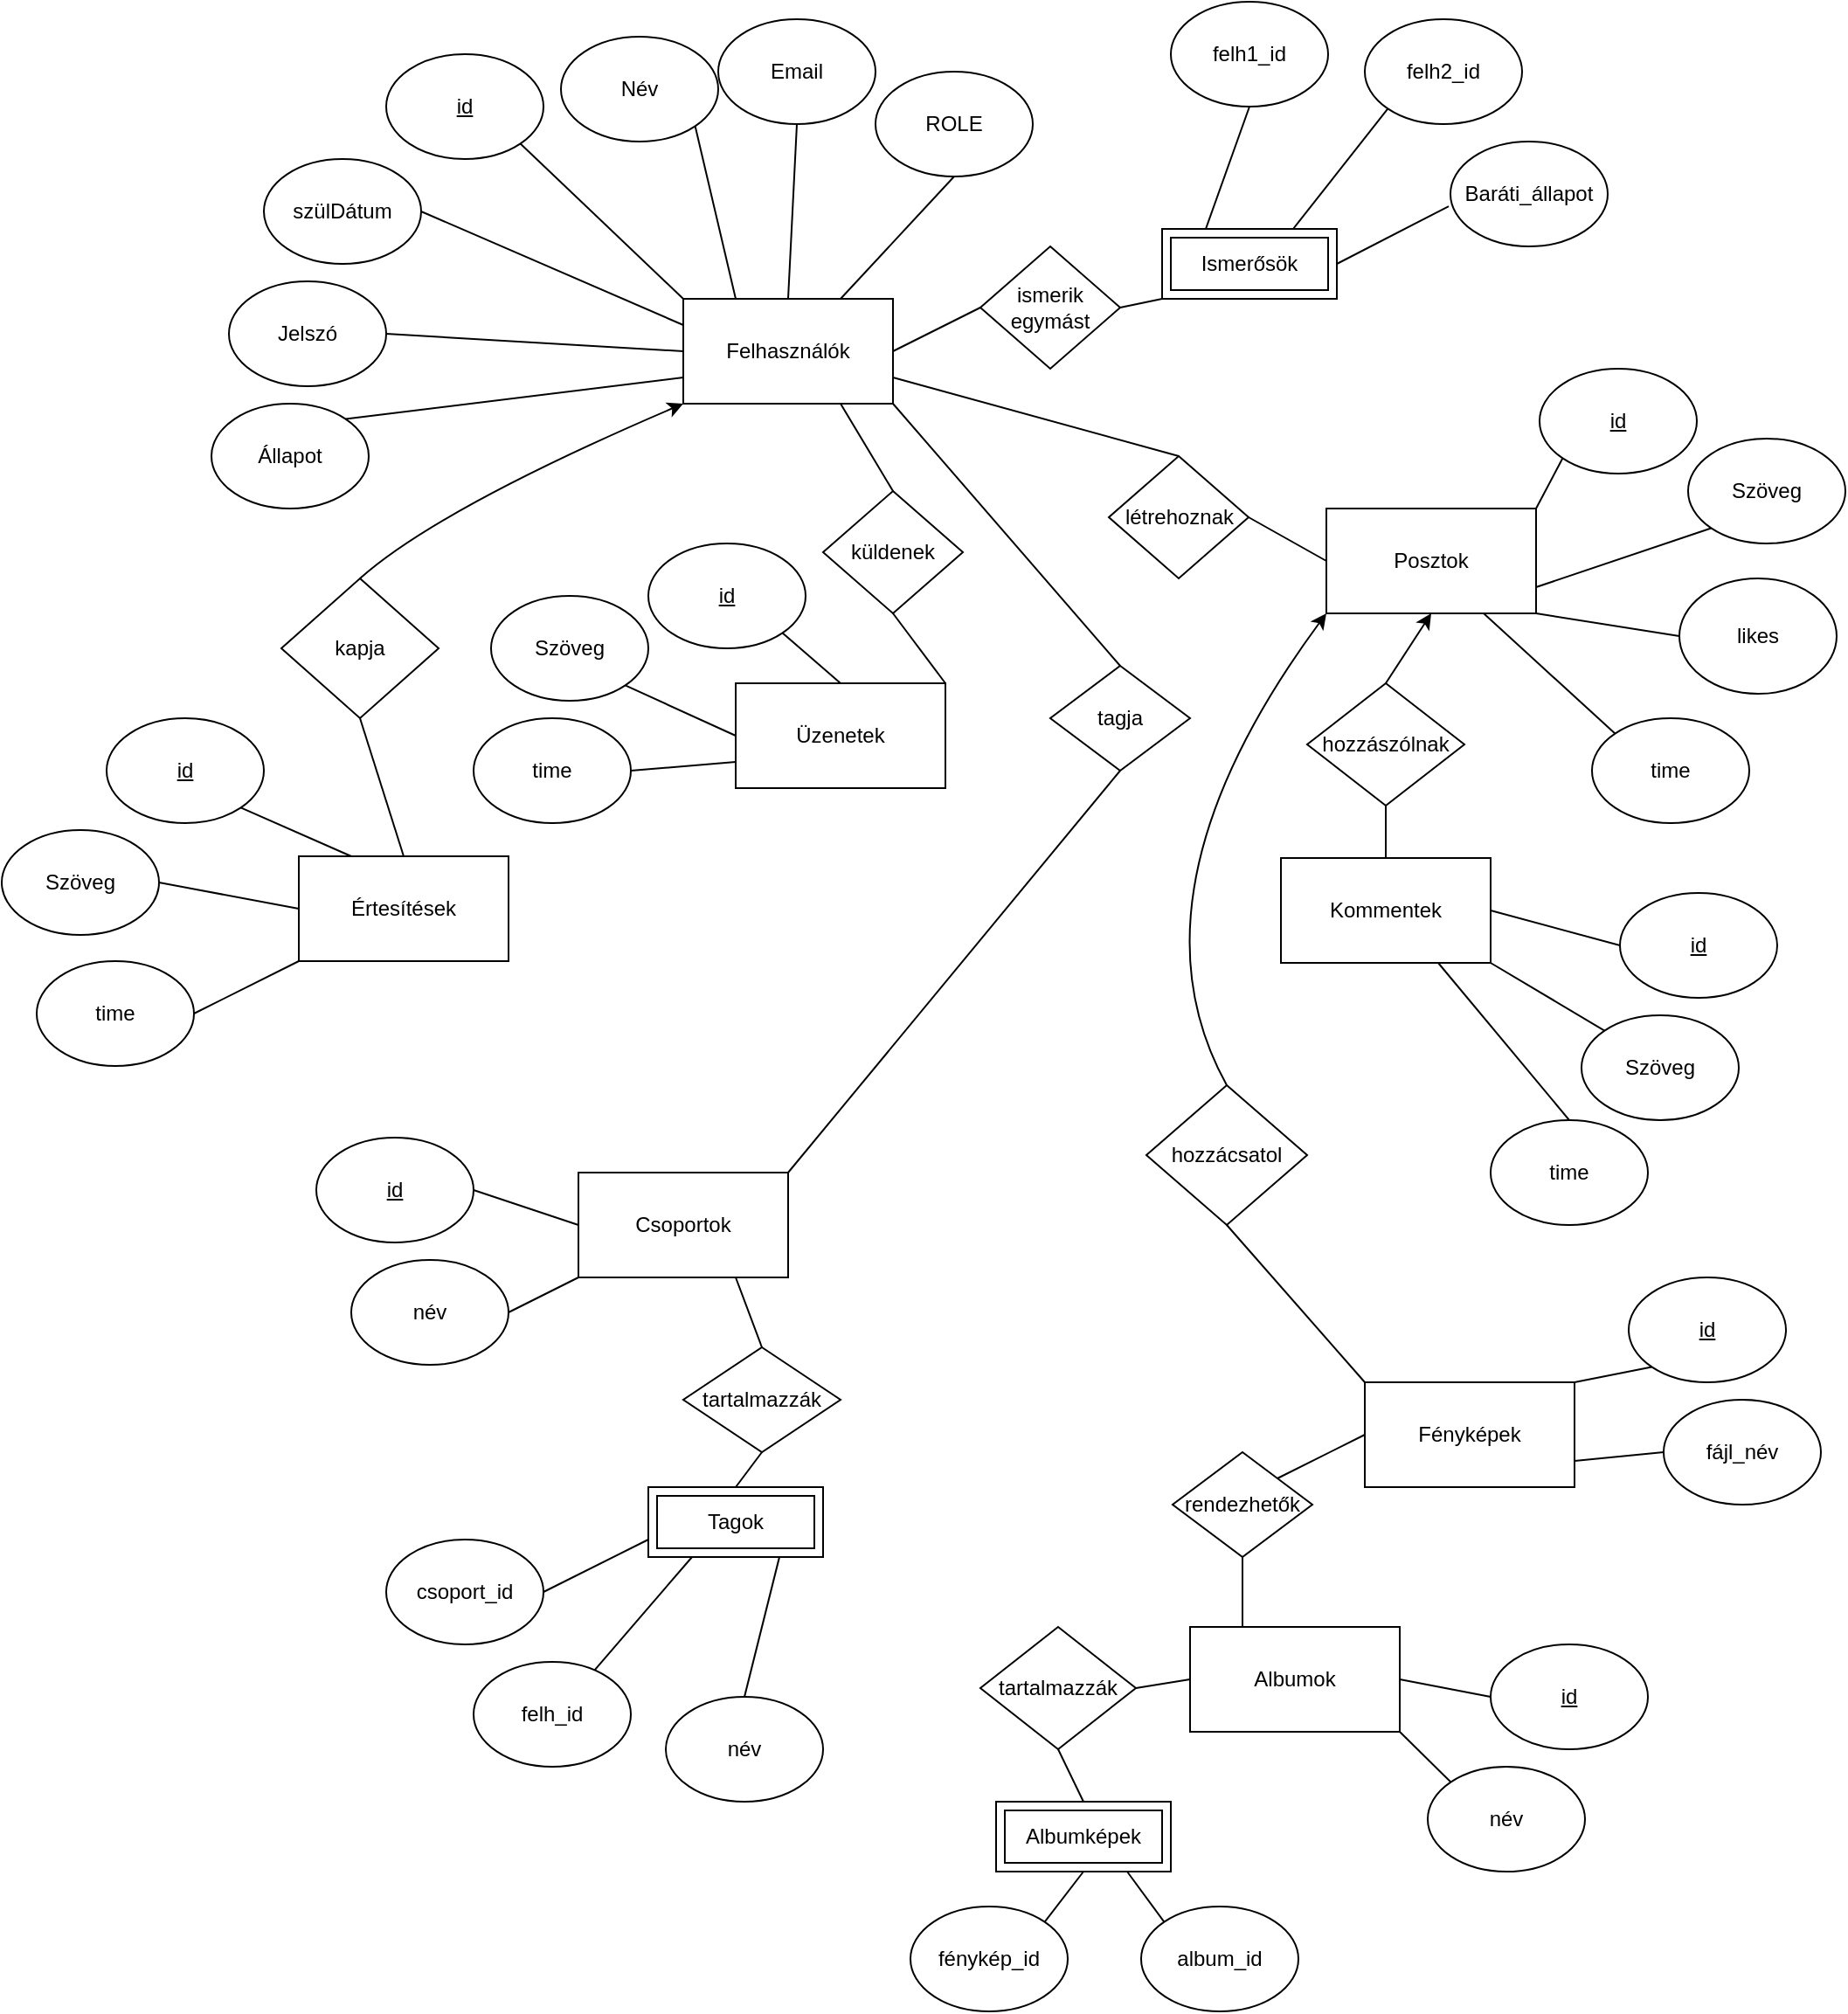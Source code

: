 <mxfile version="23.1.5" type="device">
  <diagram name="1 oldal" id="piJF8_BZ4FbkOGlX9JzV">
    <mxGraphModel dx="1717" dy="1044" grid="1" gridSize="10" guides="1" tooltips="1" connect="1" arrows="1" fold="1" page="1" pageScale="1" pageWidth="827" pageHeight="1169" math="0" shadow="0">
      <root>
        <mxCell id="0" />
        <mxCell id="1" parent="0" />
        <mxCell id="DoYMIIwpCdfCXVVVg08J-11" value="Felhasználók" style="rounded=0;whiteSpace=wrap;html=1;" parent="1" vertex="1">
          <mxGeometry x="90" y="180" width="120" height="60" as="geometry" />
        </mxCell>
        <mxCell id="DoYMIIwpCdfCXVVVg08J-12" value="Kommentek" style="rounded=0;whiteSpace=wrap;html=1;" parent="1" vertex="1">
          <mxGeometry x="432" y="500" width="120" height="60" as="geometry" />
        </mxCell>
        <mxCell id="DoYMIIwpCdfCXVVVg08J-15" value="Csoportok" style="rounded=0;whiteSpace=wrap;html=1;" parent="1" vertex="1">
          <mxGeometry x="30" y="680" width="120" height="60" as="geometry" />
        </mxCell>
        <mxCell id="DoYMIIwpCdfCXVVVg08J-16" value="Albumok" style="rounded=0;whiteSpace=wrap;html=1;" parent="1" vertex="1">
          <mxGeometry x="380" y="940" width="120" height="60" as="geometry" />
        </mxCell>
        <mxCell id="DoYMIIwpCdfCXVVVg08J-17" value="Üzenetek" style="rounded=0;whiteSpace=wrap;html=1;" parent="1" vertex="1">
          <mxGeometry x="120" y="400" width="120" height="60" as="geometry" />
        </mxCell>
        <mxCell id="DoYMIIwpCdfCXVVVg08J-18" value="Posztok" style="rounded=0;whiteSpace=wrap;html=1;" parent="1" vertex="1">
          <mxGeometry x="458" y="300" width="120" height="60" as="geometry" />
        </mxCell>
        <mxCell id="DoYMIIwpCdfCXVVVg08J-21" value="Fényképek" style="rounded=0;whiteSpace=wrap;html=1;" parent="1" vertex="1">
          <mxGeometry x="480" y="800" width="120" height="60" as="geometry" />
        </mxCell>
        <mxCell id="DoYMIIwpCdfCXVVVg08J-22" value="Értesítések" style="rounded=0;whiteSpace=wrap;html=1;" parent="1" vertex="1">
          <mxGeometry x="-130" y="499" width="120" height="60" as="geometry" />
        </mxCell>
        <mxCell id="xS7nU6-LhGZIR9sWQ-U--1" value="&lt;u&gt;id&lt;/u&gt;" style="ellipse;whiteSpace=wrap;html=1;" parent="1" vertex="1">
          <mxGeometry x="-80" y="40" width="90" height="60" as="geometry" />
        </mxCell>
        <mxCell id="xS7nU6-LhGZIR9sWQ-U--2" value="Név" style="ellipse;whiteSpace=wrap;html=1;" parent="1" vertex="1">
          <mxGeometry x="20" y="30" width="90" height="60" as="geometry" />
        </mxCell>
        <mxCell id="xS7nU6-LhGZIR9sWQ-U--3" value="Email" style="ellipse;whiteSpace=wrap;html=1;" parent="1" vertex="1">
          <mxGeometry x="110" y="20" width="90" height="60" as="geometry" />
        </mxCell>
        <mxCell id="xS7nU6-LhGZIR9sWQ-U--4" value="ROLE" style="ellipse;whiteSpace=wrap;html=1;" parent="1" vertex="1">
          <mxGeometry x="200" y="50" width="90" height="60" as="geometry" />
        </mxCell>
        <mxCell id="xS7nU6-LhGZIR9sWQ-U--5" value="szülDátum" style="ellipse;whiteSpace=wrap;html=1;" parent="1" vertex="1">
          <mxGeometry x="-150" y="100" width="90" height="60" as="geometry" />
        </mxCell>
        <mxCell id="xS7nU6-LhGZIR9sWQ-U--6" value="Állapot" style="ellipse;whiteSpace=wrap;html=1;" parent="1" vertex="1">
          <mxGeometry x="-180" y="240" width="90" height="60" as="geometry" />
        </mxCell>
        <mxCell id="xS7nU6-LhGZIR9sWQ-U--8" value="Jelszó" style="ellipse;whiteSpace=wrap;html=1;" parent="1" vertex="1">
          <mxGeometry x="-170" y="170" width="90" height="60" as="geometry" />
        </mxCell>
        <mxCell id="xS7nU6-LhGZIR9sWQ-U--9" value="" style="endArrow=none;html=1;rounded=0;exitX=1;exitY=0;exitDx=0;exitDy=0;entryX=0;entryY=0.75;entryDx=0;entryDy=0;" parent="1" source="xS7nU6-LhGZIR9sWQ-U--6" target="DoYMIIwpCdfCXVVVg08J-11" edge="1">
          <mxGeometry width="50" height="50" relative="1" as="geometry">
            <mxPoint x="80" y="550" as="sourcePoint" />
            <mxPoint x="130" y="500" as="targetPoint" />
          </mxGeometry>
        </mxCell>
        <mxCell id="xS7nU6-LhGZIR9sWQ-U--10" value="" style="endArrow=none;html=1;rounded=0;exitX=1;exitY=0.5;exitDx=0;exitDy=0;entryX=0;entryY=0.5;entryDx=0;entryDy=0;" parent="1" source="xS7nU6-LhGZIR9sWQ-U--8" target="DoYMIIwpCdfCXVVVg08J-11" edge="1">
          <mxGeometry width="50" height="50" relative="1" as="geometry">
            <mxPoint x="27" y="309" as="sourcePoint" />
            <mxPoint x="100" y="250" as="targetPoint" />
          </mxGeometry>
        </mxCell>
        <mxCell id="xS7nU6-LhGZIR9sWQ-U--11" value="" style="endArrow=none;html=1;rounded=0;exitX=1;exitY=0.5;exitDx=0;exitDy=0;entryX=0;entryY=0.25;entryDx=0;entryDy=0;" parent="1" source="xS7nU6-LhGZIR9sWQ-U--5" target="DoYMIIwpCdfCXVVVg08J-11" edge="1">
          <mxGeometry width="50" height="50" relative="1" as="geometry">
            <mxPoint x="20" y="260" as="sourcePoint" />
            <mxPoint x="100" y="235" as="targetPoint" />
          </mxGeometry>
        </mxCell>
        <mxCell id="xS7nU6-LhGZIR9sWQ-U--12" value="" style="endArrow=none;html=1;rounded=0;exitX=1;exitY=1;exitDx=0;exitDy=0;entryX=0;entryY=0;entryDx=0;entryDy=0;" parent="1" source="xS7nU6-LhGZIR9sWQ-U--1" target="DoYMIIwpCdfCXVVVg08J-11" edge="1">
          <mxGeometry width="50" height="50" relative="1" as="geometry">
            <mxPoint x="40" y="190" as="sourcePoint" />
            <mxPoint x="100" y="205" as="targetPoint" />
          </mxGeometry>
        </mxCell>
        <mxCell id="xS7nU6-LhGZIR9sWQ-U--13" value="" style="endArrow=none;html=1;rounded=0;exitX=1;exitY=1;exitDx=0;exitDy=0;entryX=0.25;entryY=0;entryDx=0;entryDy=0;" parent="1" source="xS7nU6-LhGZIR9sWQ-U--2" target="DoYMIIwpCdfCXVVVg08J-11" edge="1">
          <mxGeometry width="50" height="50" relative="1" as="geometry">
            <mxPoint x="67" y="151" as="sourcePoint" />
            <mxPoint x="100" y="190" as="targetPoint" />
          </mxGeometry>
        </mxCell>
        <mxCell id="xS7nU6-LhGZIR9sWQ-U--14" value="" style="endArrow=none;html=1;rounded=0;exitX=0.5;exitY=1;exitDx=0;exitDy=0;entryX=0.5;entryY=0;entryDx=0;entryDy=0;" parent="1" source="xS7nU6-LhGZIR9sWQ-U--3" target="DoYMIIwpCdfCXVVVg08J-11" edge="1">
          <mxGeometry width="50" height="50" relative="1" as="geometry">
            <mxPoint x="117" y="91" as="sourcePoint" />
            <mxPoint x="130" y="190" as="targetPoint" />
          </mxGeometry>
        </mxCell>
        <mxCell id="xS7nU6-LhGZIR9sWQ-U--15" value="" style="endArrow=none;html=1;rounded=0;exitX=0.5;exitY=1;exitDx=0;exitDy=0;entryX=0.75;entryY=0;entryDx=0;entryDy=0;" parent="1" source="xS7nU6-LhGZIR9sWQ-U--4" target="DoYMIIwpCdfCXVVVg08J-11" edge="1">
          <mxGeometry width="50" height="50" relative="1" as="geometry">
            <mxPoint x="175" y="90" as="sourcePoint" />
            <mxPoint x="160" y="190" as="targetPoint" />
          </mxGeometry>
        </mxCell>
        <mxCell id="xS7nU6-LhGZIR9sWQ-U--17" value="Baráti_állapot" style="ellipse;whiteSpace=wrap;html=1;" parent="1" vertex="1">
          <mxGeometry x="529" y="90" width="90" height="60" as="geometry" />
        </mxCell>
        <mxCell id="xS7nU6-LhGZIR9sWQ-U--18" value="felh2_id" style="ellipse;whiteSpace=wrap;html=1;" parent="1" vertex="1">
          <mxGeometry x="480" y="20" width="90" height="60" as="geometry" />
        </mxCell>
        <mxCell id="xS7nU6-LhGZIR9sWQ-U--19" value="felh1_id" style="ellipse;whiteSpace=wrap;html=1;" parent="1" vertex="1">
          <mxGeometry x="369" y="10" width="90" height="60" as="geometry" />
        </mxCell>
        <mxCell id="xS7nU6-LhGZIR9sWQ-U--22" value="&lt;u&gt;id&lt;/u&gt;" style="ellipse;whiteSpace=wrap;html=1;" parent="1" vertex="1">
          <mxGeometry x="631" y="740" width="90" height="60" as="geometry" />
        </mxCell>
        <mxCell id="xS7nU6-LhGZIR9sWQ-U--23" value="fájl_név" style="ellipse;whiteSpace=wrap;html=1;" parent="1" vertex="1">
          <mxGeometry x="651" y="810" width="90" height="60" as="geometry" />
        </mxCell>
        <mxCell id="xS7nU6-LhGZIR9sWQ-U--27" value="Szöveg" style="ellipse;whiteSpace=wrap;html=1;" parent="1" vertex="1">
          <mxGeometry x="665" y="260" width="90" height="60" as="geometry" />
        </mxCell>
        <mxCell id="xS7nU6-LhGZIR9sWQ-U--28" value="&lt;u&gt;id&lt;/u&gt;" style="ellipse;whiteSpace=wrap;html=1;" parent="1" vertex="1">
          <mxGeometry x="580" y="220" width="90" height="60" as="geometry" />
        </mxCell>
        <mxCell id="xS7nU6-LhGZIR9sWQ-U--31" value="time" style="ellipse;whiteSpace=wrap;html=1;" parent="1" vertex="1">
          <mxGeometry x="610" y="420" width="90" height="60" as="geometry" />
        </mxCell>
        <mxCell id="xS7nU6-LhGZIR9sWQ-U--32" value="likes" style="ellipse;whiteSpace=wrap;html=1;" parent="1" vertex="1">
          <mxGeometry x="660" y="340" width="90" height="66" as="geometry" />
        </mxCell>
        <mxCell id="jAGuGoD_LXQO7vvx00pC-1" value="&lt;u&gt;id&lt;/u&gt;" style="ellipse;whiteSpace=wrap;html=1;" parent="1" vertex="1">
          <mxGeometry x="626" y="520" width="90" height="60" as="geometry" />
        </mxCell>
        <mxCell id="jAGuGoD_LXQO7vvx00pC-2" value="Szöveg" style="ellipse;whiteSpace=wrap;html=1;" parent="1" vertex="1">
          <mxGeometry x="604" y="590" width="90" height="60" as="geometry" />
        </mxCell>
        <mxCell id="jAGuGoD_LXQO7vvx00pC-4" value="time" style="ellipse;whiteSpace=wrap;html=1;" parent="1" vertex="1">
          <mxGeometry x="552" y="650" width="90" height="60" as="geometry" />
        </mxCell>
        <mxCell id="jAGuGoD_LXQO7vvx00pC-5" value="" style="endArrow=none;html=1;rounded=0;exitX=0.5;exitY=1;exitDx=0;exitDy=0;entryX=0.25;entryY=0;entryDx=0;entryDy=0;" parent="1" source="xS7nU6-LhGZIR9sWQ-U--19" target="jAGuGoD_LXQO7vvx00pC-28" edge="1">
          <mxGeometry width="50" height="50" relative="1" as="geometry">
            <mxPoint x="255" y="120" as="sourcePoint" />
            <mxPoint x="399" y="120" as="targetPoint" />
          </mxGeometry>
        </mxCell>
        <mxCell id="jAGuGoD_LXQO7vvx00pC-6" value="" style="endArrow=none;html=1;rounded=0;exitX=0;exitY=1;exitDx=0;exitDy=0;entryX=0.75;entryY=0;entryDx=0;entryDy=0;" parent="1" source="xS7nU6-LhGZIR9sWQ-U--18" target="jAGuGoD_LXQO7vvx00pC-28" edge="1">
          <mxGeometry width="50" height="50" relative="1" as="geometry">
            <mxPoint x="424" y="80" as="sourcePoint" />
            <mxPoint x="459" y="120" as="targetPoint" />
          </mxGeometry>
        </mxCell>
        <mxCell id="jAGuGoD_LXQO7vvx00pC-7" value="" style="endArrow=none;html=1;rounded=0;exitX=-0.011;exitY=0.617;exitDx=0;exitDy=0;entryX=1;entryY=0.5;entryDx=0;entryDy=0;exitPerimeter=0;" parent="1" source="xS7nU6-LhGZIR9sWQ-U--17" target="jAGuGoD_LXQO7vvx00pC-28" edge="1">
          <mxGeometry width="50" height="50" relative="1" as="geometry">
            <mxPoint x="503" y="81" as="sourcePoint" />
            <mxPoint x="489" y="150" as="targetPoint" />
          </mxGeometry>
        </mxCell>
        <mxCell id="jAGuGoD_LXQO7vvx00pC-8" value="" style="endArrow=none;html=1;rounded=0;exitX=0;exitY=1;exitDx=0;exitDy=0;entryX=1;entryY=0;entryDx=0;entryDy=0;" parent="1" source="xS7nU6-LhGZIR9sWQ-U--28" target="DoYMIIwpCdfCXVVVg08J-18" edge="1">
          <mxGeometry width="50" height="50" relative="1" as="geometry">
            <mxPoint x="513" y="91" as="sourcePoint" />
            <mxPoint x="479" y="140" as="targetPoint" />
          </mxGeometry>
        </mxCell>
        <mxCell id="jAGuGoD_LXQO7vvx00pC-10" value="" style="endArrow=none;html=1;rounded=0;exitX=0;exitY=1;exitDx=0;exitDy=0;entryX=1;entryY=0.75;entryDx=0;entryDy=0;" parent="1" source="xS7nU6-LhGZIR9sWQ-U--27" target="DoYMIIwpCdfCXVVVg08J-18" edge="1">
          <mxGeometry width="50" height="50" relative="1" as="geometry">
            <mxPoint x="675" y="307" as="sourcePoint" />
            <mxPoint x="590" y="350" as="targetPoint" />
          </mxGeometry>
        </mxCell>
        <mxCell id="jAGuGoD_LXQO7vvx00pC-11" value="" style="endArrow=none;html=1;rounded=0;exitX=0;exitY=0.5;exitDx=0;exitDy=0;entryX=1;entryY=1;entryDx=0;entryDy=0;" parent="1" source="xS7nU6-LhGZIR9sWQ-U--32" target="DoYMIIwpCdfCXVVVg08J-18" edge="1">
          <mxGeometry width="50" height="50" relative="1" as="geometry">
            <mxPoint x="675" y="307" as="sourcePoint" />
            <mxPoint x="586" y="332" as="targetPoint" />
          </mxGeometry>
        </mxCell>
        <mxCell id="jAGuGoD_LXQO7vvx00pC-12" value="" style="endArrow=none;html=1;rounded=0;exitX=0;exitY=0;exitDx=0;exitDy=0;entryX=0.75;entryY=1;entryDx=0;entryDy=0;" parent="1" source="xS7nU6-LhGZIR9sWQ-U--31" target="DoYMIIwpCdfCXVVVg08J-18" edge="1">
          <mxGeometry width="50" height="50" relative="1" as="geometry">
            <mxPoint x="670" y="393" as="sourcePoint" />
            <mxPoint x="587" y="349" as="targetPoint" />
          </mxGeometry>
        </mxCell>
        <mxCell id="jAGuGoD_LXQO7vvx00pC-13" value="" style="endArrow=none;html=1;rounded=0;exitX=0;exitY=0.5;exitDx=0;exitDy=0;entryX=1;entryY=0.5;entryDx=0;entryDy=0;" parent="1" source="jAGuGoD_LXQO7vvx00pC-1" target="DoYMIIwpCdfCXVVVg08J-12" edge="1">
          <mxGeometry width="50" height="50" relative="1" as="geometry">
            <mxPoint x="664" y="449" as="sourcePoint" />
            <mxPoint x="621" y="370" as="targetPoint" />
          </mxGeometry>
        </mxCell>
        <mxCell id="jAGuGoD_LXQO7vvx00pC-14" value="" style="endArrow=none;html=1;rounded=0;exitX=0;exitY=0;exitDx=0;exitDy=0;entryX=1;entryY=1;entryDx=0;entryDy=0;" parent="1" source="jAGuGoD_LXQO7vvx00pC-2" target="DoYMIIwpCdfCXVVVg08J-12" edge="1">
          <mxGeometry width="50" height="50" relative="1" as="geometry">
            <mxPoint x="633" y="565" as="sourcePoint" />
            <mxPoint x="562" y="540" as="targetPoint" />
          </mxGeometry>
        </mxCell>
        <mxCell id="jAGuGoD_LXQO7vvx00pC-15" value="" style="endArrow=none;html=1;rounded=0;exitX=0.5;exitY=0;exitDx=0;exitDy=0;entryX=0.75;entryY=1;entryDx=0;entryDy=0;" parent="1" source="jAGuGoD_LXQO7vvx00pC-4" target="DoYMIIwpCdfCXVVVg08J-12" edge="1">
          <mxGeometry width="50" height="50" relative="1" as="geometry">
            <mxPoint x="586" y="619" as="sourcePoint" />
            <mxPoint x="562" y="570" as="targetPoint" />
          </mxGeometry>
        </mxCell>
        <mxCell id="jAGuGoD_LXQO7vvx00pC-18" value="" style="endArrow=none;html=1;rounded=0;exitX=0;exitY=1;exitDx=0;exitDy=0;entryX=1;entryY=0;entryDx=0;entryDy=0;" parent="1" source="xS7nU6-LhGZIR9sWQ-U--22" target="DoYMIIwpCdfCXVVVg08J-21" edge="1">
          <mxGeometry width="50" height="50" relative="1" as="geometry">
            <mxPoint x="466" y="635" as="sourcePoint" />
            <mxPoint x="450" y="550" as="targetPoint" />
          </mxGeometry>
        </mxCell>
        <mxCell id="jAGuGoD_LXQO7vvx00pC-19" value="" style="endArrow=none;html=1;rounded=0;exitX=0;exitY=0.5;exitDx=0;exitDy=0;entryX=1;entryY=0.75;entryDx=0;entryDy=0;" parent="1" source="xS7nU6-LhGZIR9sWQ-U--23" target="DoYMIIwpCdfCXVVVg08J-21" edge="1">
          <mxGeometry width="50" height="50" relative="1" as="geometry">
            <mxPoint x="634" y="781" as="sourcePoint" />
            <mxPoint x="610" y="810" as="targetPoint" />
          </mxGeometry>
        </mxCell>
        <mxCell id="jAGuGoD_LXQO7vvx00pC-20" value="&lt;u&gt;id&lt;/u&gt;" style="ellipse;whiteSpace=wrap;html=1;" parent="1" vertex="1">
          <mxGeometry x="552" y="950" width="90" height="60" as="geometry" />
        </mxCell>
        <mxCell id="jAGuGoD_LXQO7vvx00pC-21" value="név" style="ellipse;whiteSpace=wrap;html=1;" parent="1" vertex="1">
          <mxGeometry x="516" y="1020" width="90" height="60" as="geometry" />
        </mxCell>
        <mxCell id="jAGuGoD_LXQO7vvx00pC-22" value="" style="endArrow=none;html=1;rounded=0;exitX=0;exitY=0.5;exitDx=0;exitDy=0;entryX=1;entryY=0.5;entryDx=0;entryDy=0;" parent="1" source="jAGuGoD_LXQO7vvx00pC-20" target="DoYMIIwpCdfCXVVVg08J-16" edge="1">
          <mxGeometry width="50" height="50" relative="1" as="geometry">
            <mxPoint x="682" y="860" as="sourcePoint" />
            <mxPoint x="631" y="865" as="targetPoint" />
          </mxGeometry>
        </mxCell>
        <mxCell id="jAGuGoD_LXQO7vvx00pC-23" value="" style="endArrow=none;html=1;rounded=0;exitX=0;exitY=0;exitDx=0;exitDy=0;entryX=1;entryY=1;entryDx=0;entryDy=0;" parent="1" source="jAGuGoD_LXQO7vvx00pC-21" target="DoYMIIwpCdfCXVVVg08J-16" edge="1">
          <mxGeometry width="50" height="50" relative="1" as="geometry">
            <mxPoint x="562" y="990" as="sourcePoint" />
            <mxPoint x="482" y="980" as="targetPoint" />
          </mxGeometry>
        </mxCell>
        <mxCell id="jAGuGoD_LXQO7vvx00pC-24" value="&lt;u&gt;id&lt;/u&gt;" style="ellipse;whiteSpace=wrap;html=1;" parent="1" vertex="1">
          <mxGeometry x="-120" y="660" width="90" height="60" as="geometry" />
        </mxCell>
        <mxCell id="jAGuGoD_LXQO7vvx00pC-25" value="név" style="ellipse;whiteSpace=wrap;html=1;" parent="1" vertex="1">
          <mxGeometry x="-100" y="730" width="90" height="60" as="geometry" />
        </mxCell>
        <mxCell id="jAGuGoD_LXQO7vvx00pC-26" value="" style="endArrow=none;html=1;rounded=0;exitX=0;exitY=0.5;exitDx=0;exitDy=0;entryX=1;entryY=0.5;entryDx=0;entryDy=0;" parent="1" source="DoYMIIwpCdfCXVVVg08J-15" target="jAGuGoD_LXQO7vvx00pC-24" edge="1">
          <mxGeometry width="50" height="50" relative="1" as="geometry">
            <mxPoint x="560" y="1000" as="sourcePoint" />
            <mxPoint x="480" y="990" as="targetPoint" />
          </mxGeometry>
        </mxCell>
        <mxCell id="jAGuGoD_LXQO7vvx00pC-27" value="" style="endArrow=none;html=1;rounded=0;exitX=0;exitY=1;exitDx=0;exitDy=0;entryX=1;entryY=0.5;entryDx=0;entryDy=0;" parent="1" source="DoYMIIwpCdfCXVVVg08J-15" target="jAGuGoD_LXQO7vvx00pC-25" edge="1">
          <mxGeometry width="50" height="50" relative="1" as="geometry">
            <mxPoint x="100" y="720" as="sourcePoint" />
            <mxPoint x="30" y="660" as="targetPoint" />
          </mxGeometry>
        </mxCell>
        <mxCell id="jAGuGoD_LXQO7vvx00pC-28" value="Ismerősök" style="shape=ext;margin=3;double=1;whiteSpace=wrap;html=1;align=center;" parent="1" vertex="1">
          <mxGeometry x="364" y="140" width="100" height="40" as="geometry" />
        </mxCell>
        <mxCell id="jAGuGoD_LXQO7vvx00pC-29" value="Tagok" style="shape=ext;margin=3;double=1;whiteSpace=wrap;html=1;align=center;" parent="1" vertex="1">
          <mxGeometry x="70" y="860" width="100" height="40" as="geometry" />
        </mxCell>
        <mxCell id="jAGuGoD_LXQO7vvx00pC-30" value="csoport_id" style="ellipse;whiteSpace=wrap;html=1;" parent="1" vertex="1">
          <mxGeometry x="-80" y="890" width="90" height="60" as="geometry" />
        </mxCell>
        <mxCell id="jAGuGoD_LXQO7vvx00pC-31" value="felh_id" style="ellipse;whiteSpace=wrap;html=1;" parent="1" vertex="1">
          <mxGeometry x="-30" y="960" width="90" height="60" as="geometry" />
        </mxCell>
        <mxCell id="jAGuGoD_LXQO7vvx00pC-32" value="név" style="ellipse;whiteSpace=wrap;html=1;" parent="1" vertex="1">
          <mxGeometry x="80" y="980" width="90" height="60" as="geometry" />
        </mxCell>
        <mxCell id="jAGuGoD_LXQO7vvx00pC-33" value="" style="endArrow=none;html=1;rounded=0;exitX=1;exitY=0.5;exitDx=0;exitDy=0;entryX=0;entryY=0.75;entryDx=0;entryDy=0;" parent="1" source="jAGuGoD_LXQO7vvx00pC-30" target="jAGuGoD_LXQO7vvx00pC-29" edge="1">
          <mxGeometry width="50" height="50" relative="1" as="geometry">
            <mxPoint x="90" y="970" as="sourcePoint" />
            <mxPoint x="140" y="920" as="targetPoint" />
          </mxGeometry>
        </mxCell>
        <mxCell id="jAGuGoD_LXQO7vvx00pC-34" value="" style="endArrow=none;html=1;rounded=0;exitX=0.77;exitY=0.078;exitDx=0;exitDy=0;exitPerimeter=0;entryX=0.25;entryY=1;entryDx=0;entryDy=0;" parent="1" source="jAGuGoD_LXQO7vvx00pC-31" target="jAGuGoD_LXQO7vvx00pC-29" edge="1">
          <mxGeometry width="50" height="50" relative="1" as="geometry">
            <mxPoint x="10" y="910" as="sourcePoint" />
            <mxPoint x="80" y="900" as="targetPoint" />
          </mxGeometry>
        </mxCell>
        <mxCell id="jAGuGoD_LXQO7vvx00pC-35" value="" style="endArrow=none;html=1;rounded=0;exitX=0.5;exitY=0;exitDx=0;exitDy=0;entryX=0.75;entryY=1;entryDx=0;entryDy=0;" parent="1" source="jAGuGoD_LXQO7vvx00pC-32" target="jAGuGoD_LXQO7vvx00pC-29" edge="1">
          <mxGeometry width="50" height="50" relative="1" as="geometry">
            <mxPoint x="49" y="975" as="sourcePoint" />
            <mxPoint x="105" y="910" as="targetPoint" />
          </mxGeometry>
        </mxCell>
        <mxCell id="jAGuGoD_LXQO7vvx00pC-37" value="&lt;u&gt;id&lt;/u&gt;" style="ellipse;whiteSpace=wrap;html=1;" parent="1" vertex="1">
          <mxGeometry x="-240" y="420" width="90" height="60" as="geometry" />
        </mxCell>
        <mxCell id="jAGuGoD_LXQO7vvx00pC-38" value="Szöveg" style="ellipse;whiteSpace=wrap;html=1;" parent="1" vertex="1">
          <mxGeometry x="-300" y="484" width="90" height="60" as="geometry" />
        </mxCell>
        <mxCell id="jAGuGoD_LXQO7vvx00pC-39" value="time" style="ellipse;whiteSpace=wrap;html=1;" parent="1" vertex="1">
          <mxGeometry x="-280" y="559" width="90" height="60" as="geometry" />
        </mxCell>
        <mxCell id="jAGuGoD_LXQO7vvx00pC-40" value="" style="endArrow=none;html=1;rounded=0;exitX=0;exitY=1;exitDx=0;exitDy=0;entryX=1;entryY=0.5;entryDx=0;entryDy=0;" parent="1" source="DoYMIIwpCdfCXVVVg08J-22" target="jAGuGoD_LXQO7vvx00pC-39" edge="1">
          <mxGeometry width="50" height="50" relative="1" as="geometry">
            <mxPoint x="20" y="724" as="sourcePoint" />
            <mxPoint x="-50" y="664" as="targetPoint" />
          </mxGeometry>
        </mxCell>
        <mxCell id="jAGuGoD_LXQO7vvx00pC-42" value="" style="endArrow=none;html=1;rounded=0;exitX=0;exitY=0.5;exitDx=0;exitDy=0;entryX=1;entryY=0.5;entryDx=0;entryDy=0;" parent="1" source="DoYMIIwpCdfCXVVVg08J-22" target="jAGuGoD_LXQO7vvx00pC-38" edge="1">
          <mxGeometry width="50" height="50" relative="1" as="geometry">
            <mxPoint x="-60" y="574" as="sourcePoint" />
            <mxPoint x="-100" y="599" as="targetPoint" />
          </mxGeometry>
        </mxCell>
        <mxCell id="jAGuGoD_LXQO7vvx00pC-43" value="" style="endArrow=none;html=1;rounded=0;exitX=0.25;exitY=0;exitDx=0;exitDy=0;entryX=1;entryY=1;entryDx=0;entryDy=0;" parent="1" source="DoYMIIwpCdfCXVVVg08J-22" target="jAGuGoD_LXQO7vvx00pC-37" edge="1">
          <mxGeometry width="50" height="50" relative="1" as="geometry">
            <mxPoint x="-60" y="544" as="sourcePoint" />
            <mxPoint x="-130" y="524" as="targetPoint" />
          </mxGeometry>
        </mxCell>
        <mxCell id="jAGuGoD_LXQO7vvx00pC-44" value="&lt;u&gt;id&lt;/u&gt;" style="ellipse;whiteSpace=wrap;html=1;" parent="1" vertex="1">
          <mxGeometry x="70" y="320" width="90" height="60" as="geometry" />
        </mxCell>
        <mxCell id="jAGuGoD_LXQO7vvx00pC-45" value="Szöveg" style="ellipse;whiteSpace=wrap;html=1;" parent="1" vertex="1">
          <mxGeometry x="-20" y="350" width="90" height="60" as="geometry" />
        </mxCell>
        <mxCell id="jAGuGoD_LXQO7vvx00pC-46" value="time" style="ellipse;whiteSpace=wrap;html=1;" parent="1" vertex="1">
          <mxGeometry x="-30" y="420" width="90" height="60" as="geometry" />
        </mxCell>
        <mxCell id="jAGuGoD_LXQO7vvx00pC-48" value="" style="endArrow=none;html=1;rounded=0;entryX=1;entryY=1;entryDx=0;entryDy=0;exitX=0.5;exitY=0;exitDx=0;exitDy=0;" parent="1" source="DoYMIIwpCdfCXVVVg08J-17" target="jAGuGoD_LXQO7vvx00pC-44" edge="1">
          <mxGeometry width="50" height="50" relative="1" as="geometry">
            <mxPoint x="190" y="570" as="sourcePoint" />
            <mxPoint x="240" y="520" as="targetPoint" />
          </mxGeometry>
        </mxCell>
        <mxCell id="jAGuGoD_LXQO7vvx00pC-49" value="" style="endArrow=none;html=1;rounded=0;entryX=1;entryY=1;entryDx=0;entryDy=0;exitX=0;exitY=0.5;exitDx=0;exitDy=0;" parent="1" source="DoYMIIwpCdfCXVVVg08J-17" target="jAGuGoD_LXQO7vvx00pC-45" edge="1">
          <mxGeometry width="50" height="50" relative="1" as="geometry">
            <mxPoint x="190" y="410" as="sourcePoint" />
            <mxPoint x="157" y="381" as="targetPoint" />
          </mxGeometry>
        </mxCell>
        <mxCell id="jAGuGoD_LXQO7vvx00pC-50" value="" style="endArrow=none;html=1;rounded=0;entryX=1;entryY=0.5;entryDx=0;entryDy=0;exitX=0;exitY=0.75;exitDx=0;exitDy=0;" parent="1" source="DoYMIIwpCdfCXVVVg08J-17" target="jAGuGoD_LXQO7vvx00pC-46" edge="1">
          <mxGeometry width="50" height="50" relative="1" as="geometry">
            <mxPoint x="130" y="440" as="sourcePoint" />
            <mxPoint x="67" y="411" as="targetPoint" />
          </mxGeometry>
        </mxCell>
        <mxCell id="jAGuGoD_LXQO7vvx00pC-51" value="Albumképek" style="shape=ext;margin=3;double=1;whiteSpace=wrap;html=1;align=center;" parent="1" vertex="1">
          <mxGeometry x="269" y="1040" width="100" height="40" as="geometry" />
        </mxCell>
        <mxCell id="jAGuGoD_LXQO7vvx00pC-52" value="fénykép_id" style="ellipse;whiteSpace=wrap;html=1;" parent="1" vertex="1">
          <mxGeometry x="220" y="1100" width="90" height="60" as="geometry" />
        </mxCell>
        <mxCell id="jAGuGoD_LXQO7vvx00pC-54" value="album_id" style="ellipse;whiteSpace=wrap;html=1;" parent="1" vertex="1">
          <mxGeometry x="352" y="1100" width="90" height="60" as="geometry" />
        </mxCell>
        <mxCell id="jAGuGoD_LXQO7vvx00pC-55" value="" style="endArrow=none;html=1;rounded=0;exitX=0;exitY=0;exitDx=0;exitDy=0;entryX=0.75;entryY=1;entryDx=0;entryDy=0;" parent="1" source="jAGuGoD_LXQO7vvx00pC-54" target="jAGuGoD_LXQO7vvx00pC-51" edge="1">
          <mxGeometry width="50" height="50" relative="1" as="geometry">
            <mxPoint x="155" y="990" as="sourcePoint" />
            <mxPoint x="175" y="910" as="targetPoint" />
          </mxGeometry>
        </mxCell>
        <mxCell id="jAGuGoD_LXQO7vvx00pC-56" value="" style="endArrow=none;html=1;rounded=0;exitX=1;exitY=0;exitDx=0;exitDy=0;entryX=0.5;entryY=1;entryDx=0;entryDy=0;" parent="1" source="jAGuGoD_LXQO7vvx00pC-52" target="jAGuGoD_LXQO7vvx00pC-51" edge="1">
          <mxGeometry width="50" height="50" relative="1" as="geometry">
            <mxPoint x="375" y="1119" as="sourcePoint" />
            <mxPoint x="349" y="1090" as="targetPoint" />
          </mxGeometry>
        </mxCell>
        <mxCell id="jAGuGoD_LXQO7vvx00pC-57" value="ismerik egymást" style="rhombus;whiteSpace=wrap;html=1;" parent="1" vertex="1">
          <mxGeometry x="260" y="150" width="80" height="70" as="geometry" />
        </mxCell>
        <mxCell id="jAGuGoD_LXQO7vvx00pC-58" value="" style="endArrow=none;html=1;rounded=0;exitX=1;exitY=0.5;exitDx=0;exitDy=0;entryX=0;entryY=0.5;entryDx=0;entryDy=0;" parent="1" source="DoYMIIwpCdfCXVVVg08J-11" target="jAGuGoD_LXQO7vvx00pC-57" edge="1">
          <mxGeometry width="50" height="50" relative="1" as="geometry">
            <mxPoint x="260" y="310" as="sourcePoint" />
            <mxPoint x="310" y="260" as="targetPoint" />
          </mxGeometry>
        </mxCell>
        <mxCell id="jAGuGoD_LXQO7vvx00pC-59" value="" style="endArrow=none;html=1;rounded=0;exitX=1;exitY=0.5;exitDx=0;exitDy=0;entryX=0;entryY=1;entryDx=0;entryDy=0;" parent="1" source="jAGuGoD_LXQO7vvx00pC-57" target="jAGuGoD_LXQO7vvx00pC-28" edge="1">
          <mxGeometry width="50" height="50" relative="1" as="geometry">
            <mxPoint x="220" y="220" as="sourcePoint" />
            <mxPoint x="270" y="200" as="targetPoint" />
          </mxGeometry>
        </mxCell>
        <mxCell id="jAGuGoD_LXQO7vvx00pC-60" value="küldenek" style="rhombus;whiteSpace=wrap;html=1;" parent="1" vertex="1">
          <mxGeometry x="170" y="290" width="80" height="70" as="geometry" />
        </mxCell>
        <mxCell id="jAGuGoD_LXQO7vvx00pC-61" value="" style="endArrow=none;html=1;rounded=0;exitX=0.75;exitY=1;exitDx=0;exitDy=0;entryX=0.5;entryY=0;entryDx=0;entryDy=0;" parent="1" source="DoYMIIwpCdfCXVVVg08J-11" target="jAGuGoD_LXQO7vvx00pC-60" edge="1">
          <mxGeometry width="50" height="50" relative="1" as="geometry">
            <mxPoint x="310" y="420" as="sourcePoint" />
            <mxPoint x="360" y="370" as="targetPoint" />
          </mxGeometry>
        </mxCell>
        <mxCell id="jAGuGoD_LXQO7vvx00pC-62" value="" style="endArrow=none;html=1;rounded=0;exitX=1;exitY=0;exitDx=0;exitDy=0;entryX=0.5;entryY=1;entryDx=0;entryDy=0;" parent="1" source="DoYMIIwpCdfCXVVVg08J-17" target="jAGuGoD_LXQO7vvx00pC-60" edge="1">
          <mxGeometry width="50" height="50" relative="1" as="geometry">
            <mxPoint x="210" y="300" as="sourcePoint" />
            <mxPoint x="219" y="385.0" as="targetPoint" />
          </mxGeometry>
        </mxCell>
        <mxCell id="jAGuGoD_LXQO7vvx00pC-63" value="létrehoznak" style="rhombus;whiteSpace=wrap;html=1;" parent="1" vertex="1">
          <mxGeometry x="333.5" y="270" width="80" height="70" as="geometry" />
        </mxCell>
        <mxCell id="jAGuGoD_LXQO7vvx00pC-64" value="" style="endArrow=none;html=1;rounded=0;exitX=1;exitY=0.75;exitDx=0;exitDy=0;entryX=0.5;entryY=0;entryDx=0;entryDy=0;" parent="1" source="DoYMIIwpCdfCXVVVg08J-11" target="jAGuGoD_LXQO7vvx00pC-63" edge="1">
          <mxGeometry width="50" height="50" relative="1" as="geometry">
            <mxPoint x="333.5" y="250" as="sourcePoint" />
            <mxPoint x="483.5" y="380" as="targetPoint" />
          </mxGeometry>
        </mxCell>
        <mxCell id="jAGuGoD_LXQO7vvx00pC-65" value="" style="endArrow=none;html=1;rounded=0;exitX=0;exitY=0.5;exitDx=0;exitDy=0;entryX=1;entryY=0.5;entryDx=0;entryDy=0;" parent="1" source="DoYMIIwpCdfCXVVVg08J-18" target="jAGuGoD_LXQO7vvx00pC-63" edge="1">
          <mxGeometry width="50" height="50" relative="1" as="geometry">
            <mxPoint x="373.5" y="360" as="sourcePoint" />
            <mxPoint x="393.5" y="280" as="targetPoint" />
          </mxGeometry>
        </mxCell>
        <mxCell id="jAGuGoD_LXQO7vvx00pC-66" value="hozzászólnak" style="rhombus;whiteSpace=wrap;html=1;" parent="1" vertex="1">
          <mxGeometry x="447" y="400" width="90" height="70" as="geometry" />
        </mxCell>
        <mxCell id="jAGuGoD_LXQO7vvx00pC-67" value="" style="endArrow=classic;html=1;rounded=0;entryX=0.5;entryY=1;entryDx=0;entryDy=0;exitX=0.5;exitY=0;exitDx=0;exitDy=0;" parent="1" source="jAGuGoD_LXQO7vvx00pC-66" target="DoYMIIwpCdfCXVVVg08J-18" edge="1">
          <mxGeometry width="50" height="50" relative="1" as="geometry">
            <mxPoint x="320" y="510" as="sourcePoint" />
            <mxPoint x="370" y="460" as="targetPoint" />
          </mxGeometry>
        </mxCell>
        <mxCell id="jAGuGoD_LXQO7vvx00pC-68" value="" style="endArrow=none;html=1;rounded=0;entryX=0.5;entryY=1;entryDx=0;entryDy=0;exitX=0.5;exitY=0;exitDx=0;exitDy=0;" parent="1" source="DoYMIIwpCdfCXVVVg08J-12" target="jAGuGoD_LXQO7vvx00pC-66" edge="1">
          <mxGeometry width="50" height="50" relative="1" as="geometry">
            <mxPoint x="300" y="590" as="sourcePoint" />
            <mxPoint x="350" y="540" as="targetPoint" />
          </mxGeometry>
        </mxCell>
        <mxCell id="jAGuGoD_LXQO7vvx00pC-69" value="kapja" style="rhombus;whiteSpace=wrap;html=1;" parent="1" vertex="1">
          <mxGeometry x="-140" y="340" width="90" height="80" as="geometry" />
        </mxCell>
        <mxCell id="jAGuGoD_LXQO7vvx00pC-71" value="" style="curved=1;endArrow=classic;html=1;rounded=0;entryX=0;entryY=1;entryDx=0;entryDy=0;exitX=0.5;exitY=0;exitDx=0;exitDy=0;" parent="1" source="jAGuGoD_LXQO7vvx00pC-69" target="DoYMIIwpCdfCXVVVg08J-11" edge="1">
          <mxGeometry width="50" height="50" relative="1" as="geometry">
            <mxPoint x="-150" y="360" as="sourcePoint" />
            <mxPoint x="-100" y="310" as="targetPoint" />
            <Array as="points">
              <mxPoint x="-50" y="300" />
            </Array>
          </mxGeometry>
        </mxCell>
        <mxCell id="jAGuGoD_LXQO7vvx00pC-72" value="" style="endArrow=none;html=1;rounded=0;entryX=0.5;entryY=1;entryDx=0;entryDy=0;exitX=0.5;exitY=0;exitDx=0;exitDy=0;" parent="1" source="DoYMIIwpCdfCXVVVg08J-22" target="jAGuGoD_LXQO7vvx00pC-69" edge="1">
          <mxGeometry width="50" height="50" relative="1" as="geometry">
            <mxPoint x="-90" y="490" as="sourcePoint" />
            <mxPoint x="-40" y="440" as="targetPoint" />
          </mxGeometry>
        </mxCell>
        <mxCell id="jAGuGoD_LXQO7vvx00pC-73" value="tartalmazzák" style="rhombus;whiteSpace=wrap;html=1;" parent="1" vertex="1">
          <mxGeometry x="90" y="780" width="90" height="60" as="geometry" />
        </mxCell>
        <mxCell id="jAGuGoD_LXQO7vvx00pC-74" value="" style="endArrow=none;html=1;rounded=0;entryX=0.75;entryY=1;entryDx=0;entryDy=0;exitX=0.5;exitY=0;exitDx=0;exitDy=0;" parent="1" source="jAGuGoD_LXQO7vvx00pC-73" target="DoYMIIwpCdfCXVVVg08J-15" edge="1">
          <mxGeometry width="50" height="50" relative="1" as="geometry">
            <mxPoint x="40" y="810" as="sourcePoint" />
            <mxPoint x="90" y="760" as="targetPoint" />
          </mxGeometry>
        </mxCell>
        <mxCell id="jAGuGoD_LXQO7vvx00pC-75" value="" style="endArrow=none;html=1;rounded=0;entryX=0.5;entryY=1;entryDx=0;entryDy=0;exitX=0.5;exitY=0;exitDx=0;exitDy=0;" parent="1" source="jAGuGoD_LXQO7vvx00pC-29" target="jAGuGoD_LXQO7vvx00pC-73" edge="1">
          <mxGeometry width="50" height="50" relative="1" as="geometry">
            <mxPoint x="150" y="790" as="sourcePoint" />
            <mxPoint x="130" y="750" as="targetPoint" />
          </mxGeometry>
        </mxCell>
        <mxCell id="jAGuGoD_LXQO7vvx00pC-76" value="tartalmazzák" style="rhombus;whiteSpace=wrap;html=1;" parent="1" vertex="1">
          <mxGeometry x="260" y="940" width="89" height="70" as="geometry" />
        </mxCell>
        <mxCell id="jAGuGoD_LXQO7vvx00pC-77" value="" style="endArrow=none;html=1;rounded=0;entryX=0;entryY=0.5;entryDx=0;entryDy=0;exitX=1;exitY=0.5;exitDx=0;exitDy=0;" parent="1" source="jAGuGoD_LXQO7vvx00pC-76" target="DoYMIIwpCdfCXVVVg08J-16" edge="1">
          <mxGeometry width="50" height="50" relative="1" as="geometry">
            <mxPoint x="209" y="980" as="sourcePoint" />
            <mxPoint x="289" y="910" as="targetPoint" />
          </mxGeometry>
        </mxCell>
        <mxCell id="jAGuGoD_LXQO7vvx00pC-78" value="" style="endArrow=none;html=1;rounded=0;entryX=0.5;entryY=1;entryDx=0;entryDy=0;exitX=0.5;exitY=0;exitDx=0;exitDy=0;" parent="1" source="jAGuGoD_LXQO7vvx00pC-51" target="jAGuGoD_LXQO7vvx00pC-76" edge="1">
          <mxGeometry width="50" height="50" relative="1" as="geometry">
            <mxPoint x="289" y="1030" as="sourcePoint" />
            <mxPoint x="299" y="920" as="targetPoint" />
          </mxGeometry>
        </mxCell>
        <mxCell id="jAGuGoD_LXQO7vvx00pC-79" value="rendezhetők" style="rhombus;whiteSpace=wrap;html=1;" parent="1" vertex="1">
          <mxGeometry x="370" y="840" width="80" height="60" as="geometry" />
        </mxCell>
        <mxCell id="jAGuGoD_LXQO7vvx00pC-80" value="" style="endArrow=none;html=1;rounded=0;entryX=0;entryY=0.5;entryDx=0;entryDy=0;exitX=1;exitY=0;exitDx=0;exitDy=0;" parent="1" source="jAGuGoD_LXQO7vvx00pC-79" target="DoYMIIwpCdfCXVVVg08J-21" edge="1">
          <mxGeometry width="50" height="50" relative="1" as="geometry">
            <mxPoint x="360" y="830" as="sourcePoint" />
            <mxPoint x="410" y="780" as="targetPoint" />
          </mxGeometry>
        </mxCell>
        <mxCell id="jAGuGoD_LXQO7vvx00pC-81" value="" style="endArrow=none;html=1;rounded=0;entryX=0.25;entryY=0;entryDx=0;entryDy=0;exitX=0.5;exitY=1;exitDx=0;exitDy=0;" parent="1" source="jAGuGoD_LXQO7vvx00pC-79" target="DoYMIIwpCdfCXVVVg08J-16" edge="1">
          <mxGeometry width="50" height="50" relative="1" as="geometry">
            <mxPoint x="440" y="865" as="sourcePoint" />
            <mxPoint x="490" y="840" as="targetPoint" />
          </mxGeometry>
        </mxCell>
        <mxCell id="jAGuGoD_LXQO7vvx00pC-82" value="tagja" style="rhombus;whiteSpace=wrap;html=1;" parent="1" vertex="1">
          <mxGeometry x="300" y="390" width="80" height="60" as="geometry" />
        </mxCell>
        <mxCell id="jAGuGoD_LXQO7vvx00pC-84" value="" style="endArrow=none;html=1;rounded=0;entryX=0.5;entryY=1;entryDx=0;entryDy=0;exitX=1;exitY=0;exitDx=0;exitDy=0;" parent="1" source="DoYMIIwpCdfCXVVVg08J-15" target="jAGuGoD_LXQO7vvx00pC-82" edge="1">
          <mxGeometry width="50" height="50" relative="1" as="geometry">
            <mxPoint x="220" y="670" as="sourcePoint" />
            <mxPoint x="230" y="560" as="targetPoint" />
          </mxGeometry>
        </mxCell>
        <mxCell id="jAGuGoD_LXQO7vvx00pC-86" value="hozzácsatol" style="rhombus;whiteSpace=wrap;html=1;" parent="1" vertex="1">
          <mxGeometry x="355" y="630" width="92" height="80" as="geometry" />
        </mxCell>
        <mxCell id="jAGuGoD_LXQO7vvx00pC-87" value="" style="endArrow=none;html=1;rounded=0;entryX=0;entryY=0;entryDx=0;entryDy=0;exitX=0.5;exitY=1;exitDx=0;exitDy=0;" parent="1" source="jAGuGoD_LXQO7vvx00pC-86" target="DoYMIIwpCdfCXVVVg08J-21" edge="1">
          <mxGeometry width="50" height="50" relative="1" as="geometry">
            <mxPoint x="330" y="630" as="sourcePoint" />
            <mxPoint x="380" y="580" as="targetPoint" />
          </mxGeometry>
        </mxCell>
        <mxCell id="jAGuGoD_LXQO7vvx00pC-88" value="" style="curved=1;endArrow=classic;html=1;rounded=0;entryX=0;entryY=1;entryDx=0;entryDy=0;exitX=0.5;exitY=0;exitDx=0;exitDy=0;" parent="1" source="jAGuGoD_LXQO7vvx00pC-86" target="DoYMIIwpCdfCXVVVg08J-18" edge="1">
          <mxGeometry width="50" height="50" relative="1" as="geometry">
            <mxPoint x="340" y="570" as="sourcePoint" />
            <mxPoint x="390" y="520" as="targetPoint" />
            <Array as="points">
              <mxPoint x="340" y="520" />
            </Array>
          </mxGeometry>
        </mxCell>
        <mxCell id="lHJQh-t48Joblyxv4DGA-1" value="" style="endArrow=none;html=1;rounded=0;exitX=0.5;exitY=0;exitDx=0;exitDy=0;entryX=1;entryY=1;entryDx=0;entryDy=0;" edge="1" parent="1" source="jAGuGoD_LXQO7vvx00pC-82" target="DoYMIIwpCdfCXVVVg08J-11">
          <mxGeometry width="50" height="50" relative="1" as="geometry">
            <mxPoint x="330" y="420" as="sourcePoint" />
            <mxPoint x="380" y="370" as="targetPoint" />
          </mxGeometry>
        </mxCell>
      </root>
    </mxGraphModel>
  </diagram>
</mxfile>
